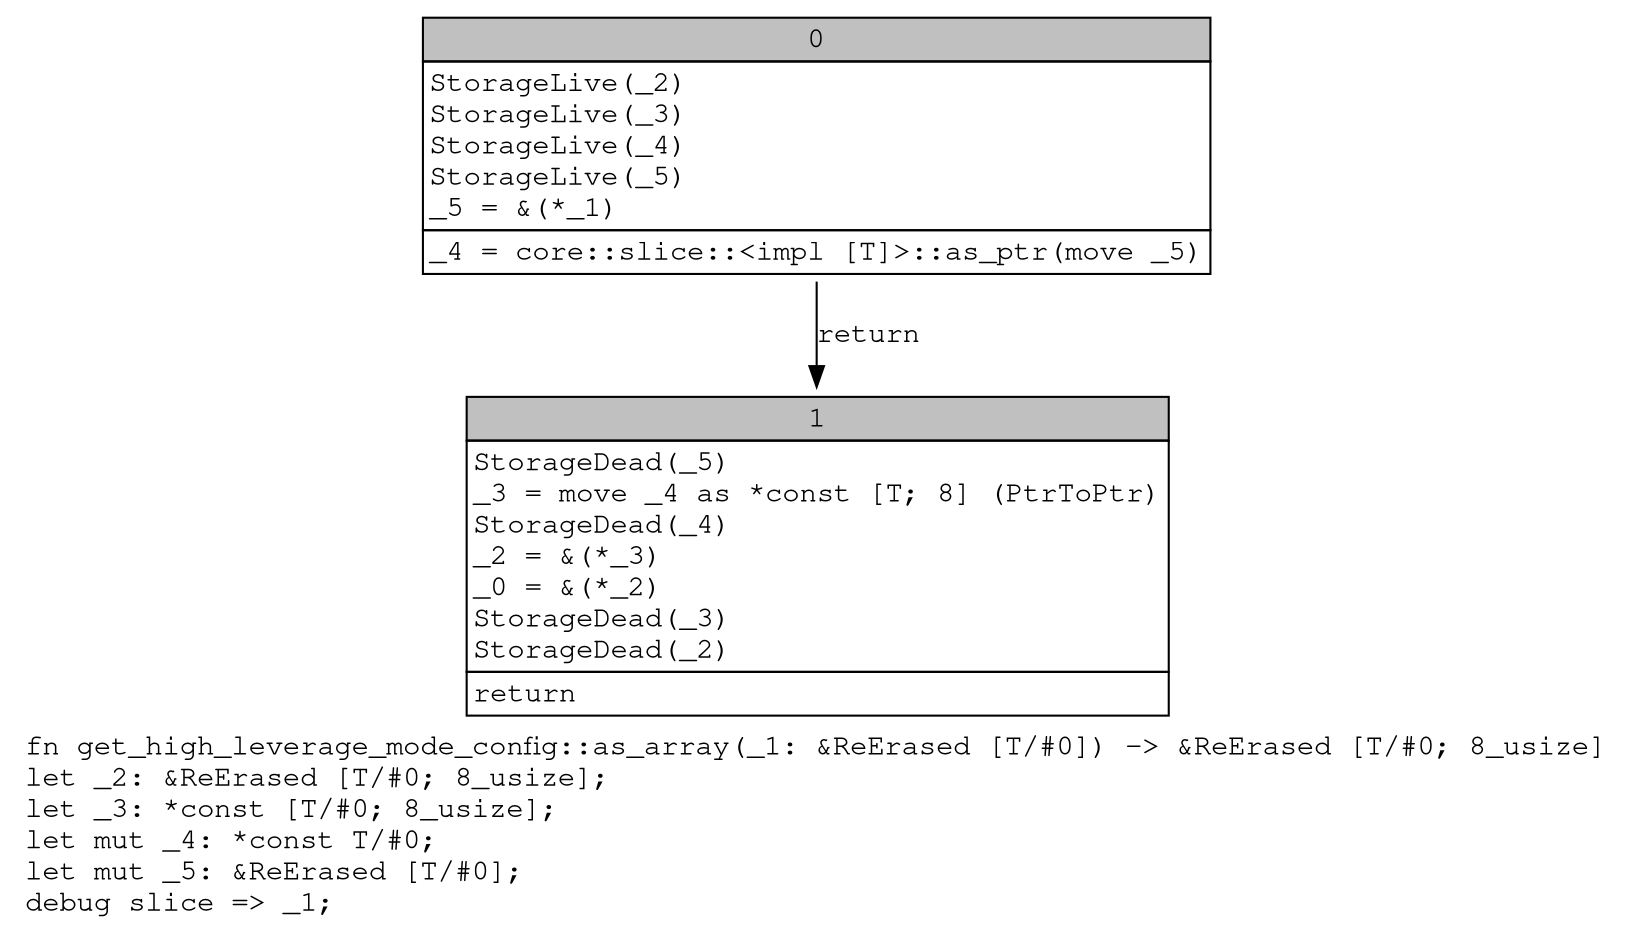 digraph Mir_0_11409 {
    graph [fontname="Courier, monospace"];
    node [fontname="Courier, monospace"];
    edge [fontname="Courier, monospace"];
    label=<fn get_high_leverage_mode_config::as_array(_1: &amp;ReErased [T/#0]) -&gt; &amp;ReErased [T/#0; 8_usize]<br align="left"/>let _2: &amp;ReErased [T/#0; 8_usize];<br align="left"/>let _3: *const [T/#0; 8_usize];<br align="left"/>let mut _4: *const T/#0;<br align="left"/>let mut _5: &amp;ReErased [T/#0];<br align="left"/>debug slice =&gt; _1;<br align="left"/>>;
    bb0__0_11409 [shape="none", label=<<table border="0" cellborder="1" cellspacing="0"><tr><td bgcolor="gray" align="center" colspan="1">0</td></tr><tr><td align="left" balign="left">StorageLive(_2)<br/>StorageLive(_3)<br/>StorageLive(_4)<br/>StorageLive(_5)<br/>_5 = &amp;(*_1)<br/></td></tr><tr><td align="left">_4 = core::slice::&lt;impl [T]&gt;::as_ptr(move _5)</td></tr></table>>];
    bb1__0_11409 [shape="none", label=<<table border="0" cellborder="1" cellspacing="0"><tr><td bgcolor="gray" align="center" colspan="1">1</td></tr><tr><td align="left" balign="left">StorageDead(_5)<br/>_3 = move _4 as *const [T; 8] (PtrToPtr)<br/>StorageDead(_4)<br/>_2 = &amp;(*_3)<br/>_0 = &amp;(*_2)<br/>StorageDead(_3)<br/>StorageDead(_2)<br/></td></tr><tr><td align="left">return</td></tr></table>>];
    bb0__0_11409 -> bb1__0_11409 [label="return"];
}

